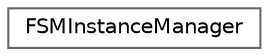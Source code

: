 digraph "Graphical Class Hierarchy"
{
 // INTERACTIVE_SVG=YES
 // LATEX_PDF_SIZE
  bgcolor="transparent";
  edge [fontname=Helvetica,fontsize=10,labelfontname=Helvetica,labelfontsize=10];
  node [fontname=Helvetica,fontsize=10,shape=box,height=0.2,width=0.4];
  rankdir="LR";
  Node0 [id="Node000000",label="FSMInstanceManager",height=0.2,width=0.4,color="grey40", fillcolor="white", style="filled",URL="$d0/d8d/structFSMInstanceManager.html",tooltip="A static mesh instance manager, tied to a given static mesh instance ID."];
}
